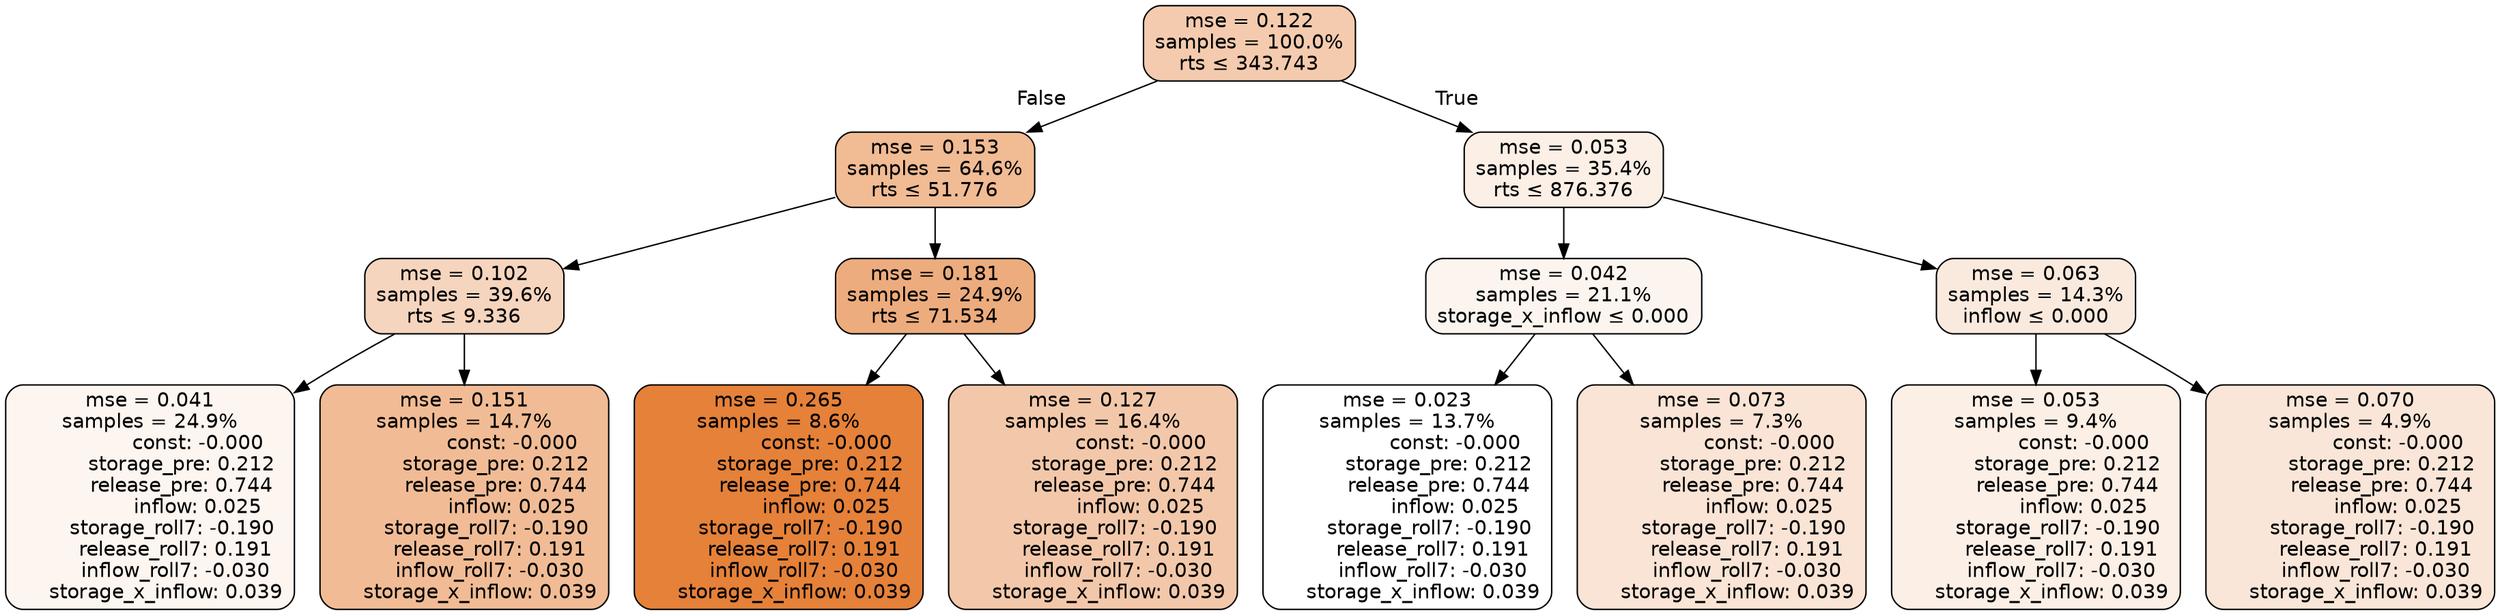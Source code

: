digraph tree {
node [shape=rectangle, style="filled, rounded", color="black", fontname=helvetica] ;
edge [fontname=helvetica] ;
	"0" [label="mse = 0.122
samples = 100.0%
rts &le; 343.743", fillcolor="#f4cbae"]
	"1" [label="mse = 0.153
samples = 64.6%
rts &le; 51.776", fillcolor="#f1bb94"]
	"2" [label="mse = 0.102
samples = 39.6%
rts &le; 9.336", fillcolor="#f6d5be"]
	"3" [label="mse = 0.041
samples = 24.9%
               const: -0.000
          storage_pre: 0.212
          release_pre: 0.744
               inflow: 0.025
       storage_roll7: -0.190
        release_roll7: 0.191
        inflow_roll7: -0.030
     storage_x_inflow: 0.039", fillcolor="#fdf5f0"]
	"4" [label="mse = 0.151
samples = 14.7%
               const: -0.000
          storage_pre: 0.212
          release_pre: 0.744
               inflow: 0.025
       storage_roll7: -0.190
        release_roll7: 0.191
        inflow_roll7: -0.030
     storage_x_inflow: 0.039", fillcolor="#f1bc95"]
	"5" [label="mse = 0.181
samples = 24.9%
rts &le; 71.534", fillcolor="#edac7d"]
	"6" [label="mse = 0.265
samples = 8.6%
               const: -0.000
          storage_pre: 0.212
          release_pre: 0.744
               inflow: 0.025
       storage_roll7: -0.190
        release_roll7: 0.191
        inflow_roll7: -0.030
     storage_x_inflow: 0.039", fillcolor="#e58139"]
	"7" [label="mse = 0.127
samples = 16.4%
               const: -0.000
          storage_pre: 0.212
          release_pre: 0.744
               inflow: 0.025
       storage_roll7: -0.190
        release_roll7: 0.191
        inflow_roll7: -0.030
     storage_x_inflow: 0.039", fillcolor="#f3c8aa"]
	"8" [label="mse = 0.053
samples = 35.4%
rts &le; 876.376", fillcolor="#fbefe6"]
	"9" [label="mse = 0.042
samples = 21.1%
storage_x_inflow &le; 0.000", fillcolor="#fcf5ef"]
	"10" [label="mse = 0.023
samples = 13.7%
               const: -0.000
          storage_pre: 0.212
          release_pre: 0.744
               inflow: 0.025
       storage_roll7: -0.190
        release_roll7: 0.191
        inflow_roll7: -0.030
     storage_x_inflow: 0.039", fillcolor="#ffffff"]
	"11" [label="mse = 0.073
samples = 7.3%
               const: -0.000
          storage_pre: 0.212
          release_pre: 0.744
               inflow: 0.025
       storage_roll7: -0.190
        release_roll7: 0.191
        inflow_roll7: -0.030
     storage_x_inflow: 0.039", fillcolor="#f9e4d5"]
	"12" [label="mse = 0.063
samples = 14.3%
inflow &le; 0.000", fillcolor="#faeade"]
	"13" [label="mse = 0.053
samples = 9.4%
               const: -0.000
          storage_pre: 0.212
          release_pre: 0.744
               inflow: 0.025
       storage_roll7: -0.190
        release_roll7: 0.191
        inflow_roll7: -0.030
     storage_x_inflow: 0.039", fillcolor="#fbefe6"]
	"14" [label="mse = 0.070
samples = 4.9%
               const: -0.000
          storage_pre: 0.212
          release_pre: 0.744
               inflow: 0.025
       storage_roll7: -0.190
        release_roll7: 0.191
        inflow_roll7: -0.030
     storage_x_inflow: 0.039", fillcolor="#f9e6d8"]

	"0" -> "1" [labeldistance=2.5, labelangle=45, headlabel="False"]
	"1" -> "2"
	"2" -> "3"
	"2" -> "4"
	"1" -> "5"
	"5" -> "6"
	"5" -> "7"
	"0" -> "8" [labeldistance=2.5, labelangle=-45, headlabel="True"]
	"8" -> "9"
	"9" -> "10"
	"9" -> "11"
	"8" -> "12"
	"12" -> "13"
	"12" -> "14"
}